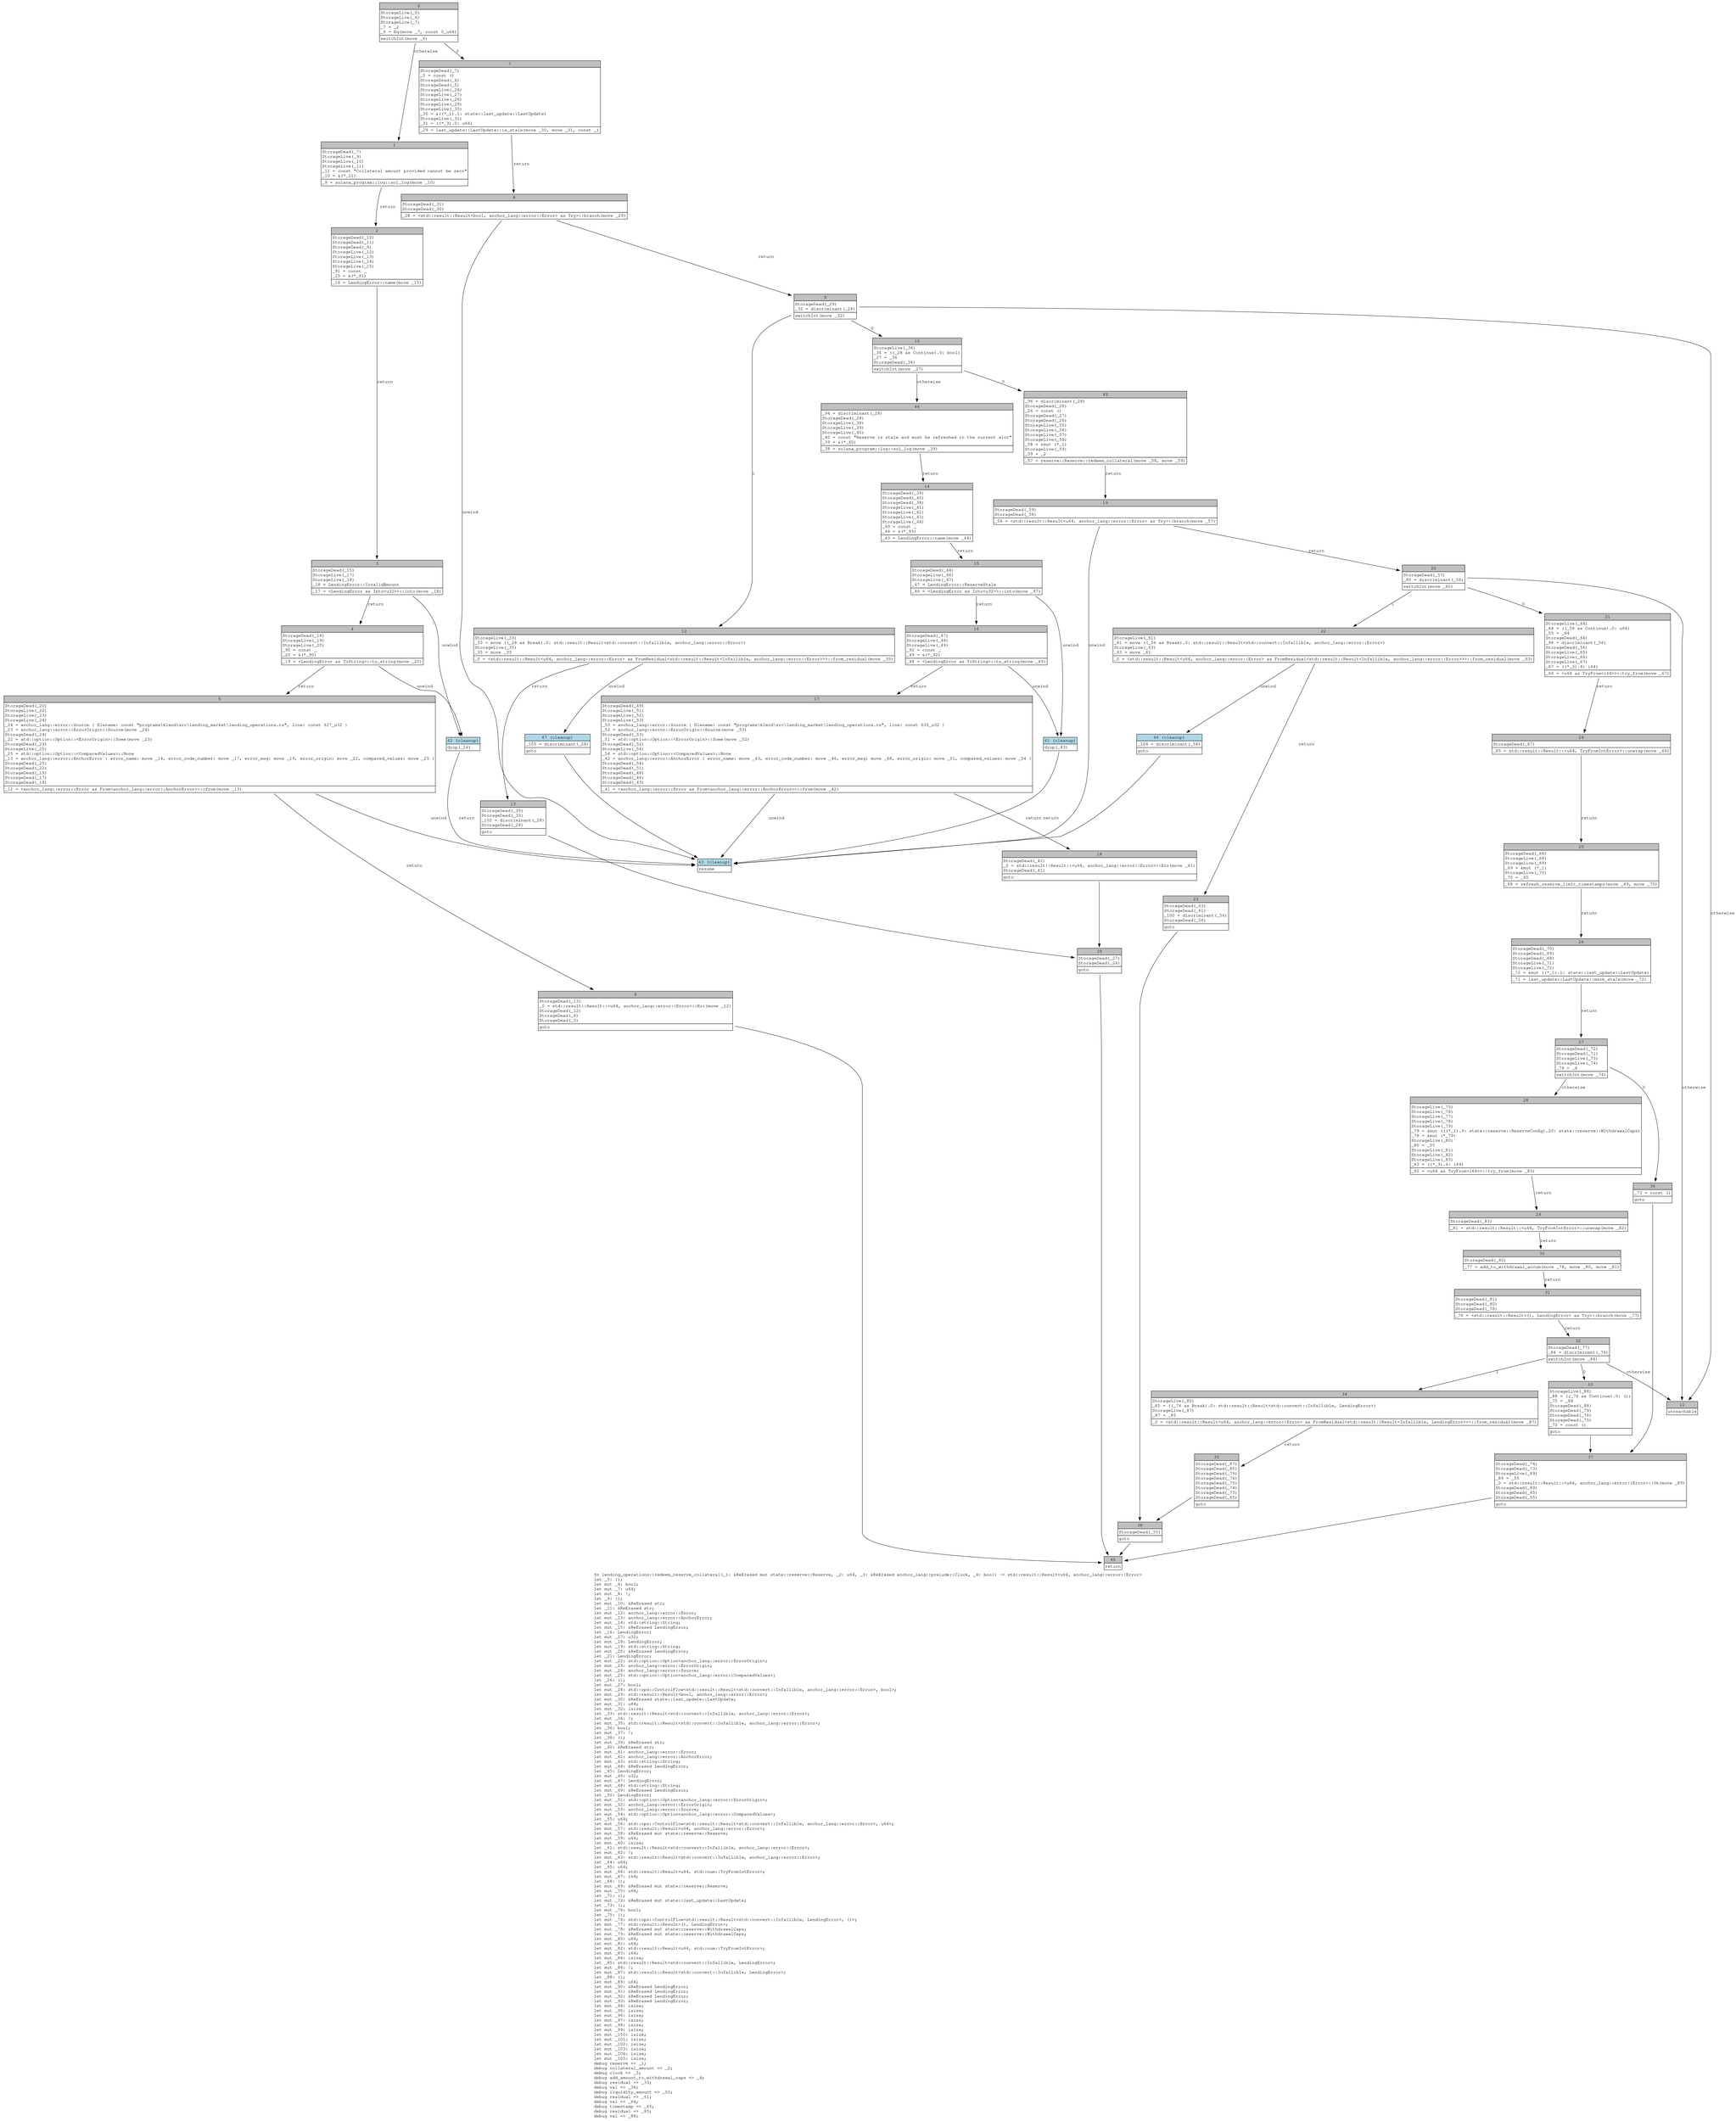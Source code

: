 digraph Mir_0_1288 {
    graph [fontname="Courier, monospace"];
    node [fontname="Courier, monospace"];
    edge [fontname="Courier, monospace"];
    label=<fn lending_operations::redeem_reserve_collateral(_1: &amp;ReErased mut state::reserve::Reserve, _2: u64, _3: &amp;ReErased anchor_lang::prelude::Clock, _4: bool) -&gt; std::result::Result&lt;u64, anchor_lang::error::Error&gt;<br align="left"/>let _5: ();<br align="left"/>let mut _6: bool;<br align="left"/>let mut _7: u64;<br align="left"/>let mut _8: !;<br align="left"/>let _9: ();<br align="left"/>let mut _10: &amp;ReErased str;<br align="left"/>let _11: &amp;ReErased str;<br align="left"/>let mut _12: anchor_lang::error::Error;<br align="left"/>let mut _13: anchor_lang::error::AnchorError;<br align="left"/>let mut _14: std::string::String;<br align="left"/>let mut _15: &amp;ReErased LendingError;<br align="left"/>let _16: LendingError;<br align="left"/>let mut _17: u32;<br align="left"/>let mut _18: LendingError;<br align="left"/>let mut _19: std::string::String;<br align="left"/>let mut _20: &amp;ReErased LendingError;<br align="left"/>let _21: LendingError;<br align="left"/>let mut _22: std::option::Option&lt;anchor_lang::error::ErrorOrigin&gt;;<br align="left"/>let mut _23: anchor_lang::error::ErrorOrigin;<br align="left"/>let mut _24: anchor_lang::error::Source;<br align="left"/>let mut _25: std::option::Option&lt;anchor_lang::error::ComparedValues&gt;;<br align="left"/>let _26: ();<br align="left"/>let mut _27: bool;<br align="left"/>let mut _28: std::ops::ControlFlow&lt;std::result::Result&lt;std::convert::Infallible, anchor_lang::error::Error&gt;, bool&gt;;<br align="left"/>let mut _29: std::result::Result&lt;bool, anchor_lang::error::Error&gt;;<br align="left"/>let mut _30: &amp;ReErased state::last_update::LastUpdate;<br align="left"/>let mut _31: u64;<br align="left"/>let mut _32: isize;<br align="left"/>let _33: std::result::Result&lt;std::convert::Infallible, anchor_lang::error::Error&gt;;<br align="left"/>let mut _34: !;<br align="left"/>let mut _35: std::result::Result&lt;std::convert::Infallible, anchor_lang::error::Error&gt;;<br align="left"/>let _36: bool;<br align="left"/>let mut _37: !;<br align="left"/>let _38: ();<br align="left"/>let mut _39: &amp;ReErased str;<br align="left"/>let _40: &amp;ReErased str;<br align="left"/>let mut _41: anchor_lang::error::Error;<br align="left"/>let mut _42: anchor_lang::error::AnchorError;<br align="left"/>let mut _43: std::string::String;<br align="left"/>let mut _44: &amp;ReErased LendingError;<br align="left"/>let _45: LendingError;<br align="left"/>let mut _46: u32;<br align="left"/>let mut _47: LendingError;<br align="left"/>let mut _48: std::string::String;<br align="left"/>let mut _49: &amp;ReErased LendingError;<br align="left"/>let _50: LendingError;<br align="left"/>let mut _51: std::option::Option&lt;anchor_lang::error::ErrorOrigin&gt;;<br align="left"/>let mut _52: anchor_lang::error::ErrorOrigin;<br align="left"/>let mut _53: anchor_lang::error::Source;<br align="left"/>let mut _54: std::option::Option&lt;anchor_lang::error::ComparedValues&gt;;<br align="left"/>let _55: u64;<br align="left"/>let mut _56: std::ops::ControlFlow&lt;std::result::Result&lt;std::convert::Infallible, anchor_lang::error::Error&gt;, u64&gt;;<br align="left"/>let mut _57: std::result::Result&lt;u64, anchor_lang::error::Error&gt;;<br align="left"/>let mut _58: &amp;ReErased mut state::reserve::Reserve;<br align="left"/>let mut _59: u64;<br align="left"/>let mut _60: isize;<br align="left"/>let _61: std::result::Result&lt;std::convert::Infallible, anchor_lang::error::Error&gt;;<br align="left"/>let mut _62: !;<br align="left"/>let mut _63: std::result::Result&lt;std::convert::Infallible, anchor_lang::error::Error&gt;;<br align="left"/>let _64: u64;<br align="left"/>let _65: u64;<br align="left"/>let mut _66: std::result::Result&lt;u64, std::num::TryFromIntError&gt;;<br align="left"/>let mut _67: i64;<br align="left"/>let _68: ();<br align="left"/>let mut _69: &amp;ReErased mut state::reserve::Reserve;<br align="left"/>let mut _70: u64;<br align="left"/>let _71: ();<br align="left"/>let mut _72: &amp;ReErased mut state::last_update::LastUpdate;<br align="left"/>let _73: ();<br align="left"/>let mut _74: bool;<br align="left"/>let _75: ();<br align="left"/>let mut _76: std::ops::ControlFlow&lt;std::result::Result&lt;std::convert::Infallible, LendingError&gt;, ()&gt;;<br align="left"/>let mut _77: std::result::Result&lt;(), LendingError&gt;;<br align="left"/>let mut _78: &amp;ReErased mut state::reserve::WithdrawalCaps;<br align="left"/>let mut _79: &amp;ReErased mut state::reserve::WithdrawalCaps;<br align="left"/>let mut _80: u64;<br align="left"/>let mut _81: u64;<br align="left"/>let mut _82: std::result::Result&lt;u64, std::num::TryFromIntError&gt;;<br align="left"/>let mut _83: i64;<br align="left"/>let mut _84: isize;<br align="left"/>let _85: std::result::Result&lt;std::convert::Infallible, LendingError&gt;;<br align="left"/>let mut _86: !;<br align="left"/>let mut _87: std::result::Result&lt;std::convert::Infallible, LendingError&gt;;<br align="left"/>let _88: ();<br align="left"/>let mut _89: u64;<br align="left"/>let mut _90: &amp;ReErased LendingError;<br align="left"/>let mut _91: &amp;ReErased LendingError;<br align="left"/>let mut _92: &amp;ReErased LendingError;<br align="left"/>let mut _93: &amp;ReErased LendingError;<br align="left"/>let mut _94: isize;<br align="left"/>let mut _95: isize;<br align="left"/>let mut _96: isize;<br align="left"/>let mut _97: isize;<br align="left"/>let mut _98: isize;<br align="left"/>let mut _99: isize;<br align="left"/>let mut _100: isize;<br align="left"/>let mut _101: isize;<br align="left"/>let mut _102: isize;<br align="left"/>let mut _103: isize;<br align="left"/>let mut _104: isize;<br align="left"/>let mut _105: isize;<br align="left"/>debug reserve =&gt; _1;<br align="left"/>debug collateral_amount =&gt; _2;<br align="left"/>debug clock =&gt; _3;<br align="left"/>debug add_amount_to_withdrawal_caps =&gt; _4;<br align="left"/>debug residual =&gt; _33;<br align="left"/>debug val =&gt; _36;<br align="left"/>debug liquidity_amount =&gt; _55;<br align="left"/>debug residual =&gt; _61;<br align="left"/>debug val =&gt; _64;<br align="left"/>debug timestamp =&gt; _65;<br align="left"/>debug residual =&gt; _85;<br align="left"/>debug val =&gt; _88;<br align="left"/>>;
    bb0__0_1288 [shape="none", label=<<table border="0" cellborder="1" cellspacing="0"><tr><td bgcolor="gray" align="center" colspan="1">0</td></tr><tr><td align="left" balign="left">StorageLive(_5)<br/>StorageLive(_6)<br/>StorageLive(_7)<br/>_7 = _2<br/>_6 = Eq(move _7, const 0_u64)<br/></td></tr><tr><td align="left">switchInt(move _6)</td></tr></table>>];
    bb1__0_1288 [shape="none", label=<<table border="0" cellborder="1" cellspacing="0"><tr><td bgcolor="gray" align="center" colspan="1">1</td></tr><tr><td align="left" balign="left">StorageDead(_7)<br/>StorageLive(_9)<br/>StorageLive(_10)<br/>StorageLive(_11)<br/>_11 = const &quot;Collateral amount provided cannot be zero&quot;<br/>_10 = &amp;(*_11)<br/></td></tr><tr><td align="left">_9 = solana_program::log::sol_log(move _10)</td></tr></table>>];
    bb2__0_1288 [shape="none", label=<<table border="0" cellborder="1" cellspacing="0"><tr><td bgcolor="gray" align="center" colspan="1">2</td></tr><tr><td align="left" balign="left">StorageDead(_10)<br/>StorageDead(_11)<br/>StorageDead(_9)<br/>StorageLive(_12)<br/>StorageLive(_13)<br/>StorageLive(_14)<br/>StorageLive(_15)<br/>_91 = const _<br/>_15 = &amp;(*_91)<br/></td></tr><tr><td align="left">_14 = LendingError::name(move _15)</td></tr></table>>];
    bb3__0_1288 [shape="none", label=<<table border="0" cellborder="1" cellspacing="0"><tr><td bgcolor="gray" align="center" colspan="1">3</td></tr><tr><td align="left" balign="left">StorageDead(_15)<br/>StorageLive(_17)<br/>StorageLive(_18)<br/>_18 = LendingError::InvalidAmount<br/></td></tr><tr><td align="left">_17 = &lt;LendingError as Into&lt;u32&gt;&gt;::into(move _18)</td></tr></table>>];
    bb4__0_1288 [shape="none", label=<<table border="0" cellborder="1" cellspacing="0"><tr><td bgcolor="gray" align="center" colspan="1">4</td></tr><tr><td align="left" balign="left">StorageDead(_18)<br/>StorageLive(_19)<br/>StorageLive(_20)<br/>_90 = const _<br/>_20 = &amp;(*_90)<br/></td></tr><tr><td align="left">_19 = &lt;LendingError as ToString&gt;::to_string(move _20)</td></tr></table>>];
    bb5__0_1288 [shape="none", label=<<table border="0" cellborder="1" cellspacing="0"><tr><td bgcolor="gray" align="center" colspan="1">5</td></tr><tr><td align="left" balign="left">StorageDead(_20)<br/>StorageLive(_22)<br/>StorageLive(_23)<br/>StorageLive(_24)<br/>_24 = anchor_lang::error::Source { filename: const &quot;programs\\klend\\src\\lending_market\\lending_operations.rs&quot;, line: const 627_u32 }<br/>_23 = anchor_lang::error::ErrorOrigin::Source(move _24)<br/>StorageDead(_24)<br/>_22 = std::option::Option::&lt;ErrorOrigin&gt;::Some(move _23)<br/>StorageDead(_23)<br/>StorageLive(_25)<br/>_25 = std::option::Option::&lt;ComparedValues&gt;::None<br/>_13 = anchor_lang::error::AnchorError { error_name: move _14, error_code_number: move _17, error_msg: move _19, error_origin: move _22, compared_values: move _25 }<br/>StorageDead(_25)<br/>StorageDead(_22)<br/>StorageDead(_19)<br/>StorageDead(_17)<br/>StorageDead(_14)<br/></td></tr><tr><td align="left">_12 = &lt;anchor_lang::error::Error as From&lt;anchor_lang::error::AnchorError&gt;&gt;::from(move _13)</td></tr></table>>];
    bb6__0_1288 [shape="none", label=<<table border="0" cellborder="1" cellspacing="0"><tr><td bgcolor="gray" align="center" colspan="1">6</td></tr><tr><td align="left" balign="left">StorageDead(_13)<br/>_0 = std::result::Result::&lt;u64, anchor_lang::error::Error&gt;::Err(move _12)<br/>StorageDead(_12)<br/>StorageDead(_6)<br/>StorageDead(_5)<br/></td></tr><tr><td align="left">goto</td></tr></table>>];
    bb7__0_1288 [shape="none", label=<<table border="0" cellborder="1" cellspacing="0"><tr><td bgcolor="gray" align="center" colspan="1">7</td></tr><tr><td align="left" balign="left">StorageDead(_7)<br/>_5 = const ()<br/>StorageDead(_6)<br/>StorageDead(_5)<br/>StorageLive(_26)<br/>StorageLive(_27)<br/>StorageLive(_28)<br/>StorageLive(_29)<br/>StorageLive(_30)<br/>_30 = &amp;((*_1).1: state::last_update::LastUpdate)<br/>StorageLive(_31)<br/>_31 = ((*_3).0: u64)<br/></td></tr><tr><td align="left">_29 = last_update::LastUpdate::is_stale(move _30, move _31, const _)</td></tr></table>>];
    bb8__0_1288 [shape="none", label=<<table border="0" cellborder="1" cellspacing="0"><tr><td bgcolor="gray" align="center" colspan="1">8</td></tr><tr><td align="left" balign="left">StorageDead(_31)<br/>StorageDead(_30)<br/></td></tr><tr><td align="left">_28 = &lt;std::result::Result&lt;bool, anchor_lang::error::Error&gt; as Try&gt;::branch(move _29)</td></tr></table>>];
    bb9__0_1288 [shape="none", label=<<table border="0" cellborder="1" cellspacing="0"><tr><td bgcolor="gray" align="center" colspan="1">9</td></tr><tr><td align="left" balign="left">StorageDead(_29)<br/>_32 = discriminant(_28)<br/></td></tr><tr><td align="left">switchInt(move _32)</td></tr></table>>];
    bb10__0_1288 [shape="none", label=<<table border="0" cellborder="1" cellspacing="0"><tr><td bgcolor="gray" align="center" colspan="1">10</td></tr><tr><td align="left" balign="left">StorageLive(_36)<br/>_36 = ((_28 as Continue).0: bool)<br/>_27 = _36<br/>StorageDead(_36)<br/></td></tr><tr><td align="left">switchInt(move _27)</td></tr></table>>];
    bb11__0_1288 [shape="none", label=<<table border="0" cellborder="1" cellspacing="0"><tr><td bgcolor="gray" align="center" colspan="1">11</td></tr><tr><td align="left">unreachable</td></tr></table>>];
    bb12__0_1288 [shape="none", label=<<table border="0" cellborder="1" cellspacing="0"><tr><td bgcolor="gray" align="center" colspan="1">12</td></tr><tr><td align="left" balign="left">StorageLive(_33)<br/>_33 = move ((_28 as Break).0: std::result::Result&lt;std::convert::Infallible, anchor_lang::error::Error&gt;)<br/>StorageLive(_35)<br/>_35 = move _33<br/></td></tr><tr><td align="left">_0 = &lt;std::result::Result&lt;u64, anchor_lang::error::Error&gt; as FromResidual&lt;std::result::Result&lt;Infallible, anchor_lang::error::Error&gt;&gt;&gt;::from_residual(move _35)</td></tr></table>>];
    bb13__0_1288 [shape="none", label=<<table border="0" cellborder="1" cellspacing="0"><tr><td bgcolor="gray" align="center" colspan="1">13</td></tr><tr><td align="left" balign="left">StorageDead(_35)<br/>StorageDead(_33)<br/>_102 = discriminant(_28)<br/>StorageDead(_28)<br/></td></tr><tr><td align="left">goto</td></tr></table>>];
    bb14__0_1288 [shape="none", label=<<table border="0" cellborder="1" cellspacing="0"><tr><td bgcolor="gray" align="center" colspan="1">14</td></tr><tr><td align="left" balign="left">StorageDead(_39)<br/>StorageDead(_40)<br/>StorageDead(_38)<br/>StorageLive(_41)<br/>StorageLive(_42)<br/>StorageLive(_43)<br/>StorageLive(_44)<br/>_93 = const _<br/>_44 = &amp;(*_93)<br/></td></tr><tr><td align="left">_43 = LendingError::name(move _44)</td></tr></table>>];
    bb15__0_1288 [shape="none", label=<<table border="0" cellborder="1" cellspacing="0"><tr><td bgcolor="gray" align="center" colspan="1">15</td></tr><tr><td align="left" balign="left">StorageDead(_44)<br/>StorageLive(_46)<br/>StorageLive(_47)<br/>_47 = LendingError::ReserveStale<br/></td></tr><tr><td align="left">_46 = &lt;LendingError as Into&lt;u32&gt;&gt;::into(move _47)</td></tr></table>>];
    bb16__0_1288 [shape="none", label=<<table border="0" cellborder="1" cellspacing="0"><tr><td bgcolor="gray" align="center" colspan="1">16</td></tr><tr><td align="left" balign="left">StorageDead(_47)<br/>StorageLive(_48)<br/>StorageLive(_49)<br/>_92 = const _<br/>_49 = &amp;(*_92)<br/></td></tr><tr><td align="left">_48 = &lt;LendingError as ToString&gt;::to_string(move _49)</td></tr></table>>];
    bb17__0_1288 [shape="none", label=<<table border="0" cellborder="1" cellspacing="0"><tr><td bgcolor="gray" align="center" colspan="1">17</td></tr><tr><td align="left" balign="left">StorageDead(_49)<br/>StorageLive(_51)<br/>StorageLive(_52)<br/>StorageLive(_53)<br/>_53 = anchor_lang::error::Source { filename: const &quot;programs\\klend\\src\\lending_market\\lending_operations.rs&quot;, line: const 635_u32 }<br/>_52 = anchor_lang::error::ErrorOrigin::Source(move _53)<br/>StorageDead(_53)<br/>_51 = std::option::Option::&lt;ErrorOrigin&gt;::Some(move _52)<br/>StorageDead(_52)<br/>StorageLive(_54)<br/>_54 = std::option::Option::&lt;ComparedValues&gt;::None<br/>_42 = anchor_lang::error::AnchorError { error_name: move _43, error_code_number: move _46, error_msg: move _48, error_origin: move _51, compared_values: move _54 }<br/>StorageDead(_54)<br/>StorageDead(_51)<br/>StorageDead(_48)<br/>StorageDead(_46)<br/>StorageDead(_43)<br/></td></tr><tr><td align="left">_41 = &lt;anchor_lang::error::Error as From&lt;anchor_lang::error::AnchorError&gt;&gt;::from(move _42)</td></tr></table>>];
    bb18__0_1288 [shape="none", label=<<table border="0" cellborder="1" cellspacing="0"><tr><td bgcolor="gray" align="center" colspan="1">18</td></tr><tr><td align="left" balign="left">StorageDead(_42)<br/>_0 = std::result::Result::&lt;u64, anchor_lang::error::Error&gt;::Err(move _41)<br/>StorageDead(_41)<br/></td></tr><tr><td align="left">goto</td></tr></table>>];
    bb19__0_1288 [shape="none", label=<<table border="0" cellborder="1" cellspacing="0"><tr><td bgcolor="gray" align="center" colspan="1">19</td></tr><tr><td align="left" balign="left">StorageDead(_59)<br/>StorageDead(_58)<br/></td></tr><tr><td align="left">_56 = &lt;std::result::Result&lt;u64, anchor_lang::error::Error&gt; as Try&gt;::branch(move _57)</td></tr></table>>];
    bb20__0_1288 [shape="none", label=<<table border="0" cellborder="1" cellspacing="0"><tr><td bgcolor="gray" align="center" colspan="1">20</td></tr><tr><td align="left" balign="left">StorageDead(_57)<br/>_60 = discriminant(_56)<br/></td></tr><tr><td align="left">switchInt(move _60)</td></tr></table>>];
    bb21__0_1288 [shape="none", label=<<table border="0" cellborder="1" cellspacing="0"><tr><td bgcolor="gray" align="center" colspan="1">21</td></tr><tr><td align="left" balign="left">StorageLive(_64)<br/>_64 = ((_56 as Continue).0: u64)<br/>_55 = _64<br/>StorageDead(_64)<br/>_98 = discriminant(_56)<br/>StorageDead(_56)<br/>StorageLive(_65)<br/>StorageLive(_66)<br/>StorageLive(_67)<br/>_67 = ((*_3).4: i64)<br/></td></tr><tr><td align="left">_66 = &lt;u64 as TryFrom&lt;i64&gt;&gt;::try_from(move _67)</td></tr></table>>];
    bb22__0_1288 [shape="none", label=<<table border="0" cellborder="1" cellspacing="0"><tr><td bgcolor="gray" align="center" colspan="1">22</td></tr><tr><td align="left" balign="left">StorageLive(_61)<br/>_61 = move ((_56 as Break).0: std::result::Result&lt;std::convert::Infallible, anchor_lang::error::Error&gt;)<br/>StorageLive(_63)<br/>_63 = move _61<br/></td></tr><tr><td align="left">_0 = &lt;std::result::Result&lt;u64, anchor_lang::error::Error&gt; as FromResidual&lt;std::result::Result&lt;Infallible, anchor_lang::error::Error&gt;&gt;&gt;::from_residual(move _63)</td></tr></table>>];
    bb23__0_1288 [shape="none", label=<<table border="0" cellborder="1" cellspacing="0"><tr><td bgcolor="gray" align="center" colspan="1">23</td></tr><tr><td align="left" balign="left">StorageDead(_63)<br/>StorageDead(_61)<br/>_100 = discriminant(_56)<br/>StorageDead(_56)<br/></td></tr><tr><td align="left">goto</td></tr></table>>];
    bb24__0_1288 [shape="none", label=<<table border="0" cellborder="1" cellspacing="0"><tr><td bgcolor="gray" align="center" colspan="1">24</td></tr><tr><td align="left" balign="left">StorageDead(_67)<br/></td></tr><tr><td align="left">_65 = std::result::Result::&lt;u64, TryFromIntError&gt;::unwrap(move _66)</td></tr></table>>];
    bb25__0_1288 [shape="none", label=<<table border="0" cellborder="1" cellspacing="0"><tr><td bgcolor="gray" align="center" colspan="1">25</td></tr><tr><td align="left" balign="left">StorageDead(_66)<br/>StorageLive(_68)<br/>StorageLive(_69)<br/>_69 = &amp;mut (*_1)<br/>StorageLive(_70)<br/>_70 = _65<br/></td></tr><tr><td align="left">_68 = refresh_reserve_limit_timestamps(move _69, move _70)</td></tr></table>>];
    bb26__0_1288 [shape="none", label=<<table border="0" cellborder="1" cellspacing="0"><tr><td bgcolor="gray" align="center" colspan="1">26</td></tr><tr><td align="left" balign="left">StorageDead(_70)<br/>StorageDead(_69)<br/>StorageDead(_68)<br/>StorageLive(_71)<br/>StorageLive(_72)<br/>_72 = &amp;mut ((*_1).1: state::last_update::LastUpdate)<br/></td></tr><tr><td align="left">_71 = last_update::LastUpdate::mark_stale(move _72)</td></tr></table>>];
    bb27__0_1288 [shape="none", label=<<table border="0" cellborder="1" cellspacing="0"><tr><td bgcolor="gray" align="center" colspan="1">27</td></tr><tr><td align="left" balign="left">StorageDead(_72)<br/>StorageDead(_71)<br/>StorageLive(_73)<br/>StorageLive(_74)<br/>_74 = _4<br/></td></tr><tr><td align="left">switchInt(move _74)</td></tr></table>>];
    bb28__0_1288 [shape="none", label=<<table border="0" cellborder="1" cellspacing="0"><tr><td bgcolor="gray" align="center" colspan="1">28</td></tr><tr><td align="left" balign="left">StorageLive(_75)<br/>StorageLive(_76)<br/>StorageLive(_77)<br/>StorageLive(_78)<br/>StorageLive(_79)<br/>_79 = &amp;mut (((*_1).9: state::reserve::ReserveConfig).20: state::reserve::WithdrawalCaps)<br/>_78 = &amp;mut (*_79)<br/>StorageLive(_80)<br/>_80 = _55<br/>StorageLive(_81)<br/>StorageLive(_82)<br/>StorageLive(_83)<br/>_83 = ((*_3).4: i64)<br/></td></tr><tr><td align="left">_82 = &lt;u64 as TryFrom&lt;i64&gt;&gt;::try_from(move _83)</td></tr></table>>];
    bb29__0_1288 [shape="none", label=<<table border="0" cellborder="1" cellspacing="0"><tr><td bgcolor="gray" align="center" colspan="1">29</td></tr><tr><td align="left" balign="left">StorageDead(_83)<br/></td></tr><tr><td align="left">_81 = std::result::Result::&lt;u64, TryFromIntError&gt;::unwrap(move _82)</td></tr></table>>];
    bb30__0_1288 [shape="none", label=<<table border="0" cellborder="1" cellspacing="0"><tr><td bgcolor="gray" align="center" colspan="1">30</td></tr><tr><td align="left" balign="left">StorageDead(_82)<br/></td></tr><tr><td align="left">_77 = add_to_withdrawal_accum(move _78, move _80, move _81)</td></tr></table>>];
    bb31__0_1288 [shape="none", label=<<table border="0" cellborder="1" cellspacing="0"><tr><td bgcolor="gray" align="center" colspan="1">31</td></tr><tr><td align="left" balign="left">StorageDead(_81)<br/>StorageDead(_80)<br/>StorageDead(_78)<br/></td></tr><tr><td align="left">_76 = &lt;std::result::Result&lt;(), LendingError&gt; as Try&gt;::branch(move _77)</td></tr></table>>];
    bb32__0_1288 [shape="none", label=<<table border="0" cellborder="1" cellspacing="0"><tr><td bgcolor="gray" align="center" colspan="1">32</td></tr><tr><td align="left" balign="left">StorageDead(_77)<br/>_84 = discriminant(_76)<br/></td></tr><tr><td align="left">switchInt(move _84)</td></tr></table>>];
    bb33__0_1288 [shape="none", label=<<table border="0" cellborder="1" cellspacing="0"><tr><td bgcolor="gray" align="center" colspan="1">33</td></tr><tr><td align="left" balign="left">StorageLive(_88)<br/>_88 = ((_76 as Continue).0: ())<br/>_75 = _88<br/>StorageDead(_88)<br/>StorageDead(_79)<br/>StorageDead(_76)<br/>StorageDead(_75)<br/>_73 = const ()<br/></td></tr><tr><td align="left">goto</td></tr></table>>];
    bb34__0_1288 [shape="none", label=<<table border="0" cellborder="1" cellspacing="0"><tr><td bgcolor="gray" align="center" colspan="1">34</td></tr><tr><td align="left" balign="left">StorageLive(_85)<br/>_85 = ((_76 as Break).0: std::result::Result&lt;std::convert::Infallible, LendingError&gt;)<br/>StorageLive(_87)<br/>_87 = _85<br/></td></tr><tr><td align="left">_0 = &lt;std::result::Result&lt;u64, anchor_lang::error::Error&gt; as FromResidual&lt;std::result::Result&lt;Infallible, LendingError&gt;&gt;&gt;::from_residual(move _87)</td></tr></table>>];
    bb35__0_1288 [shape="none", label=<<table border="0" cellborder="1" cellspacing="0"><tr><td bgcolor="gray" align="center" colspan="1">35</td></tr><tr><td align="left" balign="left">StorageDead(_87)<br/>StorageDead(_85)<br/>StorageDead(_79)<br/>StorageDead(_76)<br/>StorageDead(_75)<br/>StorageDead(_74)<br/>StorageDead(_73)<br/>StorageDead(_65)<br/></td></tr><tr><td align="left">goto</td></tr></table>>];
    bb36__0_1288 [shape="none", label=<<table border="0" cellborder="1" cellspacing="0"><tr><td bgcolor="gray" align="center" colspan="1">36</td></tr><tr><td align="left" balign="left">_73 = const ()<br/></td></tr><tr><td align="left">goto</td></tr></table>>];
    bb37__0_1288 [shape="none", label=<<table border="0" cellborder="1" cellspacing="0"><tr><td bgcolor="gray" align="center" colspan="1">37</td></tr><tr><td align="left" balign="left">StorageDead(_74)<br/>StorageDead(_73)<br/>StorageLive(_89)<br/>_89 = _55<br/>_0 = std::result::Result::&lt;u64, anchor_lang::error::Error&gt;::Ok(move _89)<br/>StorageDead(_89)<br/>StorageDead(_65)<br/>StorageDead(_55)<br/></td></tr><tr><td align="left">goto</td></tr></table>>];
    bb38__0_1288 [shape="none", label=<<table border="0" cellborder="1" cellspacing="0"><tr><td bgcolor="gray" align="center" colspan="1">38</td></tr><tr><td align="left" balign="left">StorageDead(_55)<br/></td></tr><tr><td align="left">goto</td></tr></table>>];
    bb39__0_1288 [shape="none", label=<<table border="0" cellborder="1" cellspacing="0"><tr><td bgcolor="gray" align="center" colspan="1">39</td></tr><tr><td align="left" balign="left">StorageDead(_27)<br/>StorageDead(_26)<br/></td></tr><tr><td align="left">goto</td></tr></table>>];
    bb40__0_1288 [shape="none", label=<<table border="0" cellborder="1" cellspacing="0"><tr><td bgcolor="gray" align="center" colspan="1">40</td></tr><tr><td align="left">return</td></tr></table>>];
    bb41__0_1288 [shape="none", label=<<table border="0" cellborder="1" cellspacing="0"><tr><td bgcolor="lightblue" align="center" colspan="1">41 (cleanup)</td></tr><tr><td align="left">drop(_43)</td></tr></table>>];
    bb42__0_1288 [shape="none", label=<<table border="0" cellborder="1" cellspacing="0"><tr><td bgcolor="lightblue" align="center" colspan="1">42 (cleanup)</td></tr><tr><td align="left">drop(_14)</td></tr></table>>];
    bb43__0_1288 [shape="none", label=<<table border="0" cellborder="1" cellspacing="0"><tr><td bgcolor="lightblue" align="center" colspan="1">43 (cleanup)</td></tr><tr><td align="left">resume</td></tr></table>>];
    bb44__0_1288 [shape="none", label=<<table border="0" cellborder="1" cellspacing="0"><tr><td bgcolor="gray" align="center" colspan="1">44</td></tr><tr><td align="left" balign="left">_94 = discriminant(_28)<br/>StorageDead(_28)<br/>StorageLive(_38)<br/>StorageLive(_39)<br/>StorageLive(_40)<br/>_40 = const &quot;Reserve is stale and must be refreshed in the current slot&quot;<br/>_39 = &amp;(*_40)<br/></td></tr><tr><td align="left">_38 = solana_program::log::sol_log(move _39)</td></tr></table>>];
    bb45__0_1288 [shape="none", label=<<table border="0" cellborder="1" cellspacing="0"><tr><td bgcolor="gray" align="center" colspan="1">45</td></tr><tr><td align="left" balign="left">_96 = discriminant(_28)<br/>StorageDead(_28)<br/>_26 = const ()<br/>StorageDead(_27)<br/>StorageDead(_26)<br/>StorageLive(_55)<br/>StorageLive(_56)<br/>StorageLive(_57)<br/>StorageLive(_58)<br/>_58 = &amp;mut (*_1)<br/>StorageLive(_59)<br/>_59 = _2<br/></td></tr><tr><td align="left">_57 = reserve::Reserve::redeem_collateral(move _58, move _59)</td></tr></table>>];
    bb46__0_1288 [shape="none", label=<<table border="0" cellborder="1" cellspacing="0"><tr><td bgcolor="lightblue" align="center" colspan="1">46 (cleanup)</td></tr><tr><td align="left" balign="left">_104 = discriminant(_56)<br/></td></tr><tr><td align="left">goto</td></tr></table>>];
    bb47__0_1288 [shape="none", label=<<table border="0" cellborder="1" cellspacing="0"><tr><td bgcolor="lightblue" align="center" colspan="1">47 (cleanup)</td></tr><tr><td align="left" balign="left">_105 = discriminant(_28)<br/></td></tr><tr><td align="left">goto</td></tr></table>>];
    bb0__0_1288 -> bb7__0_1288 [label="0"];
    bb0__0_1288 -> bb1__0_1288 [label="otherwise"];
    bb1__0_1288 -> bb2__0_1288 [label="return"];
    bb2__0_1288 -> bb3__0_1288 [label="return"];
    bb3__0_1288 -> bb4__0_1288 [label="return"];
    bb3__0_1288 -> bb42__0_1288 [label="unwind"];
    bb4__0_1288 -> bb5__0_1288 [label="return"];
    bb4__0_1288 -> bb42__0_1288 [label="unwind"];
    bb5__0_1288 -> bb6__0_1288 [label="return"];
    bb5__0_1288 -> bb43__0_1288 [label="unwind"];
    bb6__0_1288 -> bb40__0_1288 [label=""];
    bb7__0_1288 -> bb8__0_1288 [label="return"];
    bb8__0_1288 -> bb9__0_1288 [label="return"];
    bb8__0_1288 -> bb43__0_1288 [label="unwind"];
    bb9__0_1288 -> bb10__0_1288 [label="0"];
    bb9__0_1288 -> bb12__0_1288 [label="1"];
    bb9__0_1288 -> bb11__0_1288 [label="otherwise"];
    bb10__0_1288 -> bb45__0_1288 [label="0"];
    bb10__0_1288 -> bb44__0_1288 [label="otherwise"];
    bb12__0_1288 -> bb13__0_1288 [label="return"];
    bb12__0_1288 -> bb47__0_1288 [label="unwind"];
    bb13__0_1288 -> bb39__0_1288 [label=""];
    bb14__0_1288 -> bb15__0_1288 [label="return"];
    bb15__0_1288 -> bb16__0_1288 [label="return"];
    bb15__0_1288 -> bb41__0_1288 [label="unwind"];
    bb16__0_1288 -> bb17__0_1288 [label="return"];
    bb16__0_1288 -> bb41__0_1288 [label="unwind"];
    bb17__0_1288 -> bb18__0_1288 [label="return"];
    bb17__0_1288 -> bb43__0_1288 [label="unwind"];
    bb18__0_1288 -> bb39__0_1288 [label=""];
    bb19__0_1288 -> bb20__0_1288 [label="return"];
    bb19__0_1288 -> bb43__0_1288 [label="unwind"];
    bb20__0_1288 -> bb21__0_1288 [label="0"];
    bb20__0_1288 -> bb22__0_1288 [label="1"];
    bb20__0_1288 -> bb11__0_1288 [label="otherwise"];
    bb21__0_1288 -> bb24__0_1288 [label="return"];
    bb22__0_1288 -> bb23__0_1288 [label="return"];
    bb22__0_1288 -> bb46__0_1288 [label="unwind"];
    bb23__0_1288 -> bb38__0_1288 [label=""];
    bb24__0_1288 -> bb25__0_1288 [label="return"];
    bb25__0_1288 -> bb26__0_1288 [label="return"];
    bb26__0_1288 -> bb27__0_1288 [label="return"];
    bb27__0_1288 -> bb36__0_1288 [label="0"];
    bb27__0_1288 -> bb28__0_1288 [label="otherwise"];
    bb28__0_1288 -> bb29__0_1288 [label="return"];
    bb29__0_1288 -> bb30__0_1288 [label="return"];
    bb30__0_1288 -> bb31__0_1288 [label="return"];
    bb31__0_1288 -> bb32__0_1288 [label="return"];
    bb32__0_1288 -> bb33__0_1288 [label="0"];
    bb32__0_1288 -> bb34__0_1288 [label="1"];
    bb32__0_1288 -> bb11__0_1288 [label="otherwise"];
    bb33__0_1288 -> bb37__0_1288 [label=""];
    bb34__0_1288 -> bb35__0_1288 [label="return"];
    bb35__0_1288 -> bb38__0_1288 [label=""];
    bb36__0_1288 -> bb37__0_1288 [label=""];
    bb37__0_1288 -> bb40__0_1288 [label=""];
    bb38__0_1288 -> bb40__0_1288 [label=""];
    bb39__0_1288 -> bb40__0_1288 [label=""];
    bb41__0_1288 -> bb43__0_1288 [label="return"];
    bb42__0_1288 -> bb43__0_1288 [label="return"];
    bb44__0_1288 -> bb14__0_1288 [label="return"];
    bb45__0_1288 -> bb19__0_1288 [label="return"];
    bb46__0_1288 -> bb43__0_1288 [label=""];
    bb47__0_1288 -> bb43__0_1288 [label=""];
}
